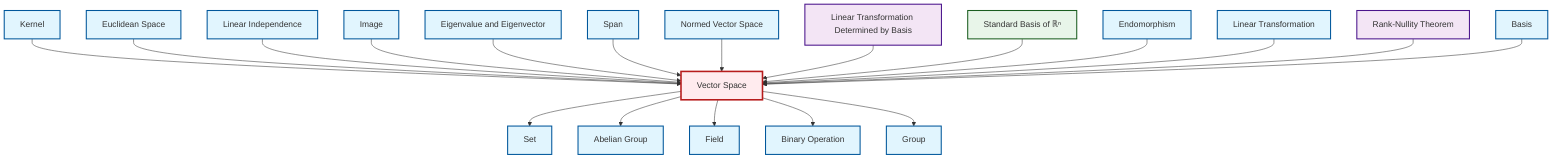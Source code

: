graph TD
    classDef definition fill:#e1f5fe,stroke:#01579b,stroke-width:2px
    classDef theorem fill:#f3e5f5,stroke:#4a148c,stroke-width:2px
    classDef axiom fill:#fff3e0,stroke:#e65100,stroke-width:2px
    classDef example fill:#e8f5e9,stroke:#1b5e20,stroke-width:2px
    classDef current fill:#ffebee,stroke:#b71c1c,stroke-width:3px
    def-group["Group"]:::definition
    def-linear-independence["Linear Independence"]:::definition
    def-euclidean-space["Euclidean Space"]:::definition
    def-binary-operation["Binary Operation"]:::definition
    def-normed-vector-space["Normed Vector Space"]:::definition
    def-vector-space["Vector Space"]:::definition
    def-span["Span"]:::definition
    def-set["Set"]:::definition
    def-linear-transformation["Linear Transformation"]:::definition
    def-abelian-group["Abelian Group"]:::definition
    thm-linear-transformation-basis["Linear Transformation Determined by Basis"]:::theorem
    def-basis["Basis"]:::definition
    def-field["Field"]:::definition
    thm-rank-nullity["Rank-Nullity Theorem"]:::theorem
    def-eigenvalue-eigenvector["Eigenvalue and Eigenvector"]:::definition
    ex-standard-basis-rn["Standard Basis of ℝⁿ"]:::example
    def-image["Image"]:::definition
    def-endomorphism["Endomorphism"]:::definition
    def-kernel["Kernel"]:::definition
    def-kernel --> def-vector-space
    def-euclidean-space --> def-vector-space
    def-linear-independence --> def-vector-space
    def-image --> def-vector-space
    def-eigenvalue-eigenvector --> def-vector-space
    def-span --> def-vector-space
    def-vector-space --> def-set
    def-vector-space --> def-abelian-group
    def-normed-vector-space --> def-vector-space
    thm-linear-transformation-basis --> def-vector-space
    def-vector-space --> def-field
    ex-standard-basis-rn --> def-vector-space
    def-endomorphism --> def-vector-space
    def-linear-transformation --> def-vector-space
    thm-rank-nullity --> def-vector-space
    def-vector-space --> def-binary-operation
    def-basis --> def-vector-space
    def-vector-space --> def-group
    class def-vector-space current